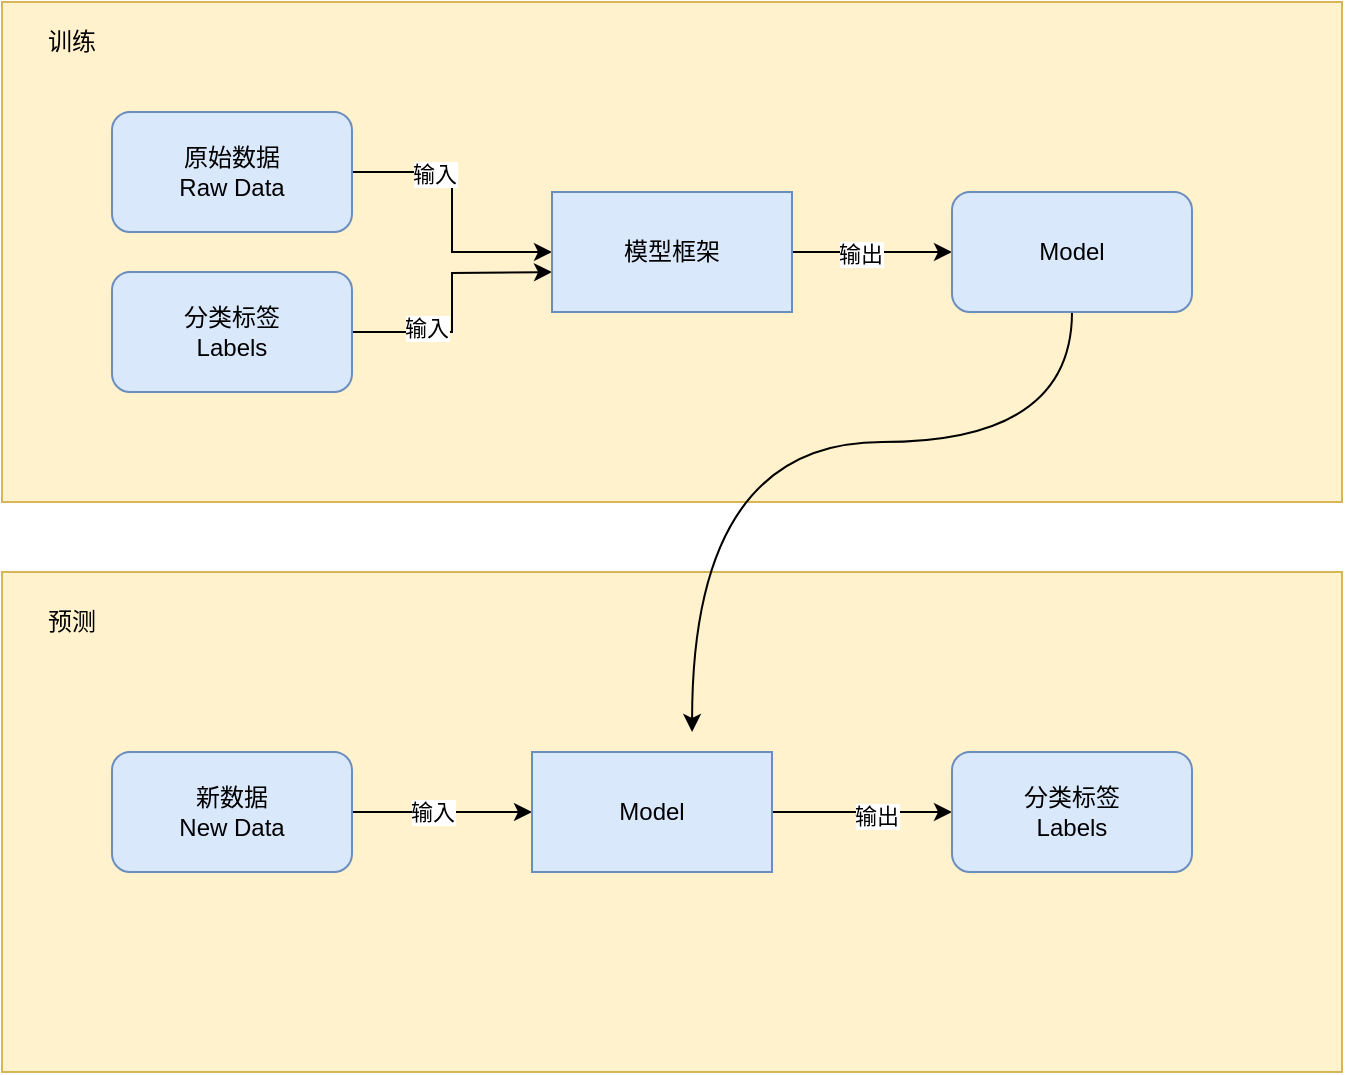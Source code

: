<mxfile version="21.7.5" type="github">
  <diagram name="第 1 页" id="1RWALu4vhwPFHA7ueOoz">
    <mxGraphModel dx="835" dy="453" grid="1" gridSize="10" guides="1" tooltips="1" connect="1" arrows="1" fold="1" page="1" pageScale="1" pageWidth="827" pageHeight="1169" math="0" shadow="0">
      <root>
        <mxCell id="0" />
        <mxCell id="1" parent="0" />
        <mxCell id="XbsCVk44Sz0yHozFDVIV-13" value="" style="rounded=0;whiteSpace=wrap;html=1;fillColor=#fff2cc;strokeColor=#d6b656;" vertex="1" parent="1">
          <mxGeometry x="55" y="400" width="670" height="250" as="geometry" />
        </mxCell>
        <mxCell id="XbsCVk44Sz0yHozFDVIV-11" value="" style="rounded=0;whiteSpace=wrap;html=1;fillColor=#fff2cc;strokeColor=#d6b656;" vertex="1" parent="1">
          <mxGeometry x="55" y="115" width="670" height="250" as="geometry" />
        </mxCell>
        <mxCell id="XbsCVk44Sz0yHozFDVIV-7" style="edgeStyle=orthogonalEdgeStyle;rounded=0;orthogonalLoop=1;jettySize=auto;html=1;entryX=0;entryY=0.5;entryDx=0;entryDy=0;" edge="1" parent="1" source="XbsCVk44Sz0yHozFDVIV-1" target="XbsCVk44Sz0yHozFDVIV-3">
          <mxGeometry relative="1" as="geometry" />
        </mxCell>
        <mxCell id="XbsCVk44Sz0yHozFDVIV-25" value="输入" style="edgeLabel;html=1;align=center;verticalAlign=middle;resizable=0;points=[];" vertex="1" connectable="0" parent="XbsCVk44Sz0yHozFDVIV-7">
          <mxGeometry x="-0.414" y="-1" relative="1" as="geometry">
            <mxPoint as="offset" />
          </mxGeometry>
        </mxCell>
        <mxCell id="XbsCVk44Sz0yHozFDVIV-1" value="原始数据&lt;br&gt;Raw Data" style="rounded=1;whiteSpace=wrap;html=1;fillColor=#dae8fc;strokeColor=#6c8ebf;" vertex="1" parent="1">
          <mxGeometry x="110" y="170" width="120" height="60" as="geometry" />
        </mxCell>
        <mxCell id="XbsCVk44Sz0yHozFDVIV-5" style="edgeStyle=orthogonalEdgeStyle;rounded=0;orthogonalLoop=1;jettySize=auto;html=1;exitX=1;exitY=0.5;exitDx=0;exitDy=0;" edge="1" parent="1" source="XbsCVk44Sz0yHozFDVIV-2">
          <mxGeometry relative="1" as="geometry">
            <mxPoint x="330" y="250" as="targetPoint" />
          </mxGeometry>
        </mxCell>
        <mxCell id="XbsCVk44Sz0yHozFDVIV-26" value="输入" style="edgeLabel;html=1;align=center;verticalAlign=middle;resizable=0;points=[];" vertex="1" connectable="0" parent="XbsCVk44Sz0yHozFDVIV-5">
          <mxGeometry x="-0.431" y="2" relative="1" as="geometry">
            <mxPoint as="offset" />
          </mxGeometry>
        </mxCell>
        <mxCell id="XbsCVk44Sz0yHozFDVIV-2" value="分类标签&lt;br&gt;Labels" style="rounded=1;whiteSpace=wrap;html=1;fillColor=#dae8fc;strokeColor=#6c8ebf;" vertex="1" parent="1">
          <mxGeometry x="110" y="250" width="120" height="60" as="geometry" />
        </mxCell>
        <mxCell id="XbsCVk44Sz0yHozFDVIV-9" style="edgeStyle=orthogonalEdgeStyle;rounded=0;orthogonalLoop=1;jettySize=auto;html=1;entryX=0;entryY=0.5;entryDx=0;entryDy=0;" edge="1" parent="1" source="XbsCVk44Sz0yHozFDVIV-3" target="XbsCVk44Sz0yHozFDVIV-8">
          <mxGeometry relative="1" as="geometry" />
        </mxCell>
        <mxCell id="XbsCVk44Sz0yHozFDVIV-10" value="输出" style="edgeLabel;html=1;align=center;verticalAlign=middle;resizable=0;points=[];" vertex="1" connectable="0" parent="XbsCVk44Sz0yHozFDVIV-9">
          <mxGeometry x="-0.161" y="-1" relative="1" as="geometry">
            <mxPoint as="offset" />
          </mxGeometry>
        </mxCell>
        <mxCell id="XbsCVk44Sz0yHozFDVIV-3" value="模型框架" style="rounded=0;whiteSpace=wrap;html=1;fillColor=#dae8fc;strokeColor=#6c8ebf;" vertex="1" parent="1">
          <mxGeometry x="330" y="210" width="120" height="60" as="geometry" />
        </mxCell>
        <mxCell id="XbsCVk44Sz0yHozFDVIV-21" style="edgeStyle=orthogonalEdgeStyle;rounded=0;orthogonalLoop=1;jettySize=auto;html=1;entryX=0.515;entryY=0.32;entryDx=0;entryDy=0;entryPerimeter=0;curved=1;" edge="1" parent="1" source="XbsCVk44Sz0yHozFDVIV-8" target="XbsCVk44Sz0yHozFDVIV-13">
          <mxGeometry relative="1" as="geometry" />
        </mxCell>
        <mxCell id="XbsCVk44Sz0yHozFDVIV-8" value="Model" style="rounded=1;whiteSpace=wrap;html=1;fillColor=#dae8fc;strokeColor=#6c8ebf;" vertex="1" parent="1">
          <mxGeometry x="530" y="210" width="120" height="60" as="geometry" />
        </mxCell>
        <mxCell id="XbsCVk44Sz0yHozFDVIV-12" value="训练" style="text;strokeColor=none;align=center;fillColor=none;html=1;verticalAlign=middle;whiteSpace=wrap;rounded=0;" vertex="1" parent="1">
          <mxGeometry x="60" y="120" width="60" height="30" as="geometry" />
        </mxCell>
        <mxCell id="XbsCVk44Sz0yHozFDVIV-14" value="预测" style="text;strokeColor=none;align=center;fillColor=none;html=1;verticalAlign=middle;whiteSpace=wrap;rounded=0;" vertex="1" parent="1">
          <mxGeometry x="60" y="410" width="60" height="30" as="geometry" />
        </mxCell>
        <mxCell id="XbsCVk44Sz0yHozFDVIV-19" style="edgeStyle=orthogonalEdgeStyle;rounded=0;orthogonalLoop=1;jettySize=auto;html=1;" edge="1" parent="1" source="XbsCVk44Sz0yHozFDVIV-15" target="XbsCVk44Sz0yHozFDVIV-16">
          <mxGeometry relative="1" as="geometry" />
        </mxCell>
        <mxCell id="XbsCVk44Sz0yHozFDVIV-24" value="输入" style="edgeLabel;html=1;align=center;verticalAlign=middle;resizable=0;points=[];" vertex="1" connectable="0" parent="XbsCVk44Sz0yHozFDVIV-19">
          <mxGeometry x="-0.126" relative="1" as="geometry">
            <mxPoint as="offset" />
          </mxGeometry>
        </mxCell>
        <mxCell id="XbsCVk44Sz0yHozFDVIV-15" value="新数据&lt;br&gt;New Data" style="rounded=1;whiteSpace=wrap;html=1;fillColor=#dae8fc;strokeColor=#6c8ebf;" vertex="1" parent="1">
          <mxGeometry x="110" y="490" width="120" height="60" as="geometry" />
        </mxCell>
        <mxCell id="XbsCVk44Sz0yHozFDVIV-20" style="edgeStyle=orthogonalEdgeStyle;rounded=0;orthogonalLoop=1;jettySize=auto;html=1;" edge="1" parent="1" source="XbsCVk44Sz0yHozFDVIV-16" target="XbsCVk44Sz0yHozFDVIV-17">
          <mxGeometry relative="1" as="geometry" />
        </mxCell>
        <mxCell id="XbsCVk44Sz0yHozFDVIV-22" value="预测" style="edgeLabel;html=1;align=center;verticalAlign=middle;resizable=0;points=[];" vertex="1" connectable="0" parent="XbsCVk44Sz0yHozFDVIV-20">
          <mxGeometry x="0.152" y="-2" relative="1" as="geometry">
            <mxPoint as="offset" />
          </mxGeometry>
        </mxCell>
        <mxCell id="XbsCVk44Sz0yHozFDVIV-23" value="输出" style="edgeLabel;html=1;align=center;verticalAlign=middle;resizable=0;points=[];" vertex="1" connectable="0" parent="XbsCVk44Sz0yHozFDVIV-20">
          <mxGeometry x="0.152" y="-2" relative="1" as="geometry">
            <mxPoint as="offset" />
          </mxGeometry>
        </mxCell>
        <mxCell id="XbsCVk44Sz0yHozFDVIV-16" value="Model" style="rounded=0;whiteSpace=wrap;html=1;fillColor=#dae8fc;strokeColor=#6c8ebf;" vertex="1" parent="1">
          <mxGeometry x="320" y="490" width="120" height="60" as="geometry" />
        </mxCell>
        <mxCell id="XbsCVk44Sz0yHozFDVIV-17" value="分类标签&lt;br&gt;Labels" style="rounded=1;whiteSpace=wrap;html=1;fillColor=#dae8fc;strokeColor=#6c8ebf;" vertex="1" parent="1">
          <mxGeometry x="530" y="490" width="120" height="60" as="geometry" />
        </mxCell>
      </root>
    </mxGraphModel>
  </diagram>
</mxfile>

